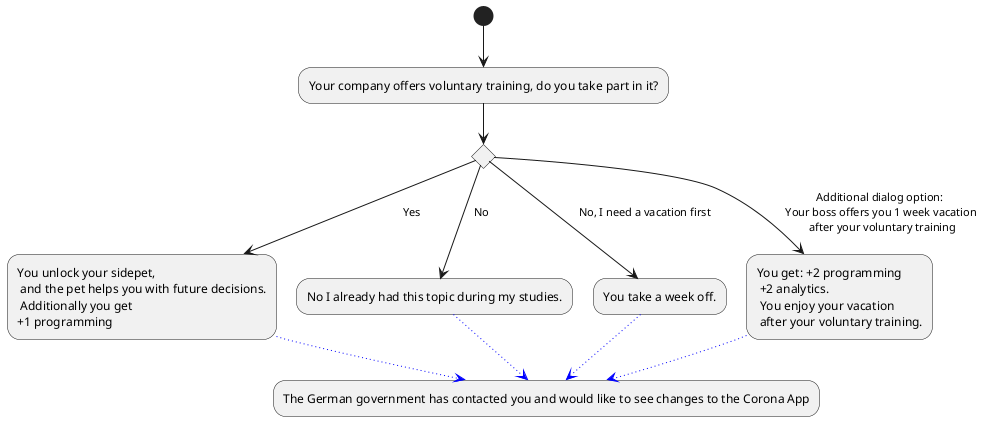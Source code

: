@startuml
(*) --> "Your company offers voluntary training, do you take part in it?"

if "" then
--> [Yes] "You unlock your sidepet, \n and the pet helps you with future decisions.\n Additionally you get \n+1 programming" as a1
else
--> [No] "No I already had this topic during my studies." as a2
else 
--> [No, I need a vacation first] "You take a week off." as a3
else 
--> [Additional dialog option: \n Your boss offers you 1 week vacation \n after your voluntary training] "You get: +2 programming \n +2 analytics. \n You enjoy your vacation \n after your voluntary training."
endif

-[#blue,dotted]-> "The German government has contacted you and would like to see changes to the Corona App" as app
a2 -[#blue,dotted]-> app
a1 -[#blue,dotted]-> app
a3 -[#blue,dotted]-> app
@enduml